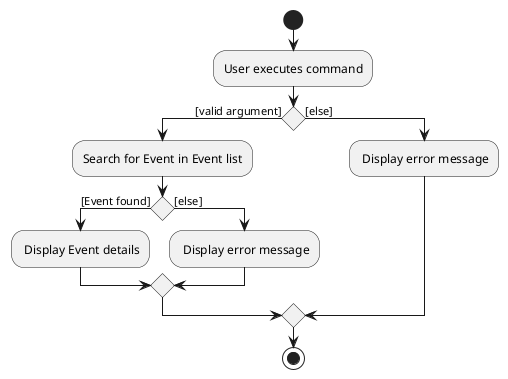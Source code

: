 @startuml
start
:User executes command;

'Since the beta syntax does not support placing the condition outside the
'diamond we place it as the true branch instead.

if () then ([valid argument])
    :Search for Event in Event list;
    if () then ([Event found])
        : Display Event details;
    else ([else])
        : Display error message;
    endif
else ([else])
    : Display error message;
endif
stop
@enduml
